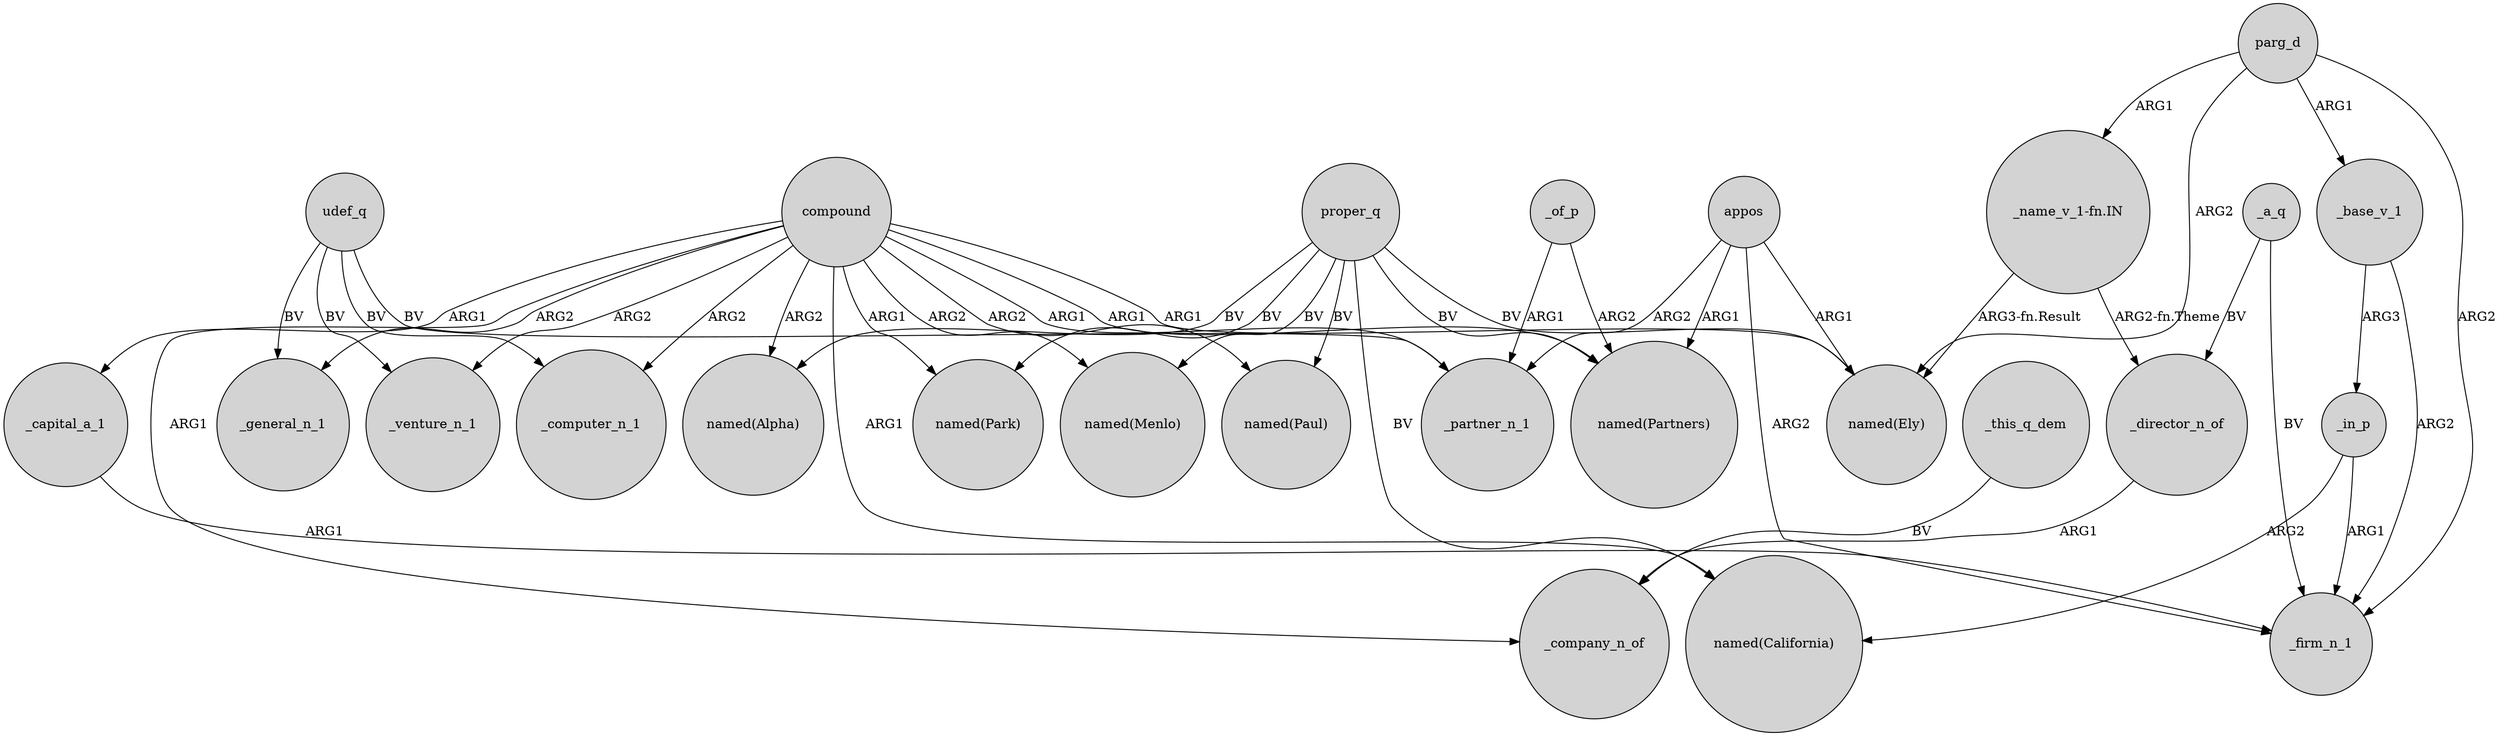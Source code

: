 digraph {
	node [shape=circle style=filled]
	"_name_v_1-fn.IN" -> "named(Ely)" [label="ARG3-fn.Result"]
	compound -> _venture_n_1 [label=ARG2]
	compound -> _general_n_1 [label=ARG2]
	_in_p -> "named(California)" [label=ARG2]
	proper_q -> "named(Partners)" [label=BV]
	appos -> _firm_n_1 [label=ARG2]
	_capital_a_1 -> _firm_n_1 [label=ARG1]
	"_name_v_1-fn.IN" -> _director_n_of [label="ARG2-fn.Theme"]
	appos -> _partner_n_1 [label=ARG2]
	_a_q -> _firm_n_1 [label=BV]
	_this_q_dem -> _company_n_of [label=BV]
	compound -> _partner_n_1 [label=ARG1]
	udef_q -> _general_n_1 [label=BV]
	proper_q -> "named(California)" [label=BV]
	appos -> "named(Partners)" [label=ARG1]
	parg_d -> "_name_v_1-fn.IN" [label=ARG1]
	_base_v_1 -> _firm_n_1 [label=ARG2]
	udef_q -> _partner_n_1 [label=BV]
	udef_q -> _venture_n_1 [label=BV]
	proper_q -> "named(Alpha)" [label=BV]
	udef_q -> _computer_n_1 [label=BV]
	compound -> _computer_n_1 [label=ARG2]
	proper_q -> "named(Paul)" [label=BV]
	_director_n_of -> _company_n_of [label=ARG1]
	proper_q -> "named(Park)" [label=BV]
	compound -> _company_n_of [label=ARG1]
	compound -> "named(Paul)" [label=ARG2]
	compound -> "named(California)" [label=ARG1]
	proper_q -> "named(Ely)" [label=BV]
	appos -> "named(Ely)" [label=ARG1]
	_in_p -> _firm_n_1 [label=ARG1]
	compound -> _capital_a_1 [label=ARG1]
	_a_q -> _director_n_of [label=BV]
	_base_v_1 -> _in_p [label=ARG3]
	proper_q -> "named(Menlo)" [label=BV]
	compound -> "named(Partners)" [label=ARG1]
	compound -> "named(Ely)" [label=ARG1]
	_of_p -> _partner_n_1 [label=ARG1]
	_of_p -> "named(Partners)" [label=ARG2]
	parg_d -> _base_v_1 [label=ARG1]
	compound -> "named(Park)" [label=ARG1]
	parg_d -> "named(Ely)" [label=ARG2]
	parg_d -> _firm_n_1 [label=ARG2]
	compound -> "named(Alpha)" [label=ARG2]
	compound -> "named(Menlo)" [label=ARG2]
}
